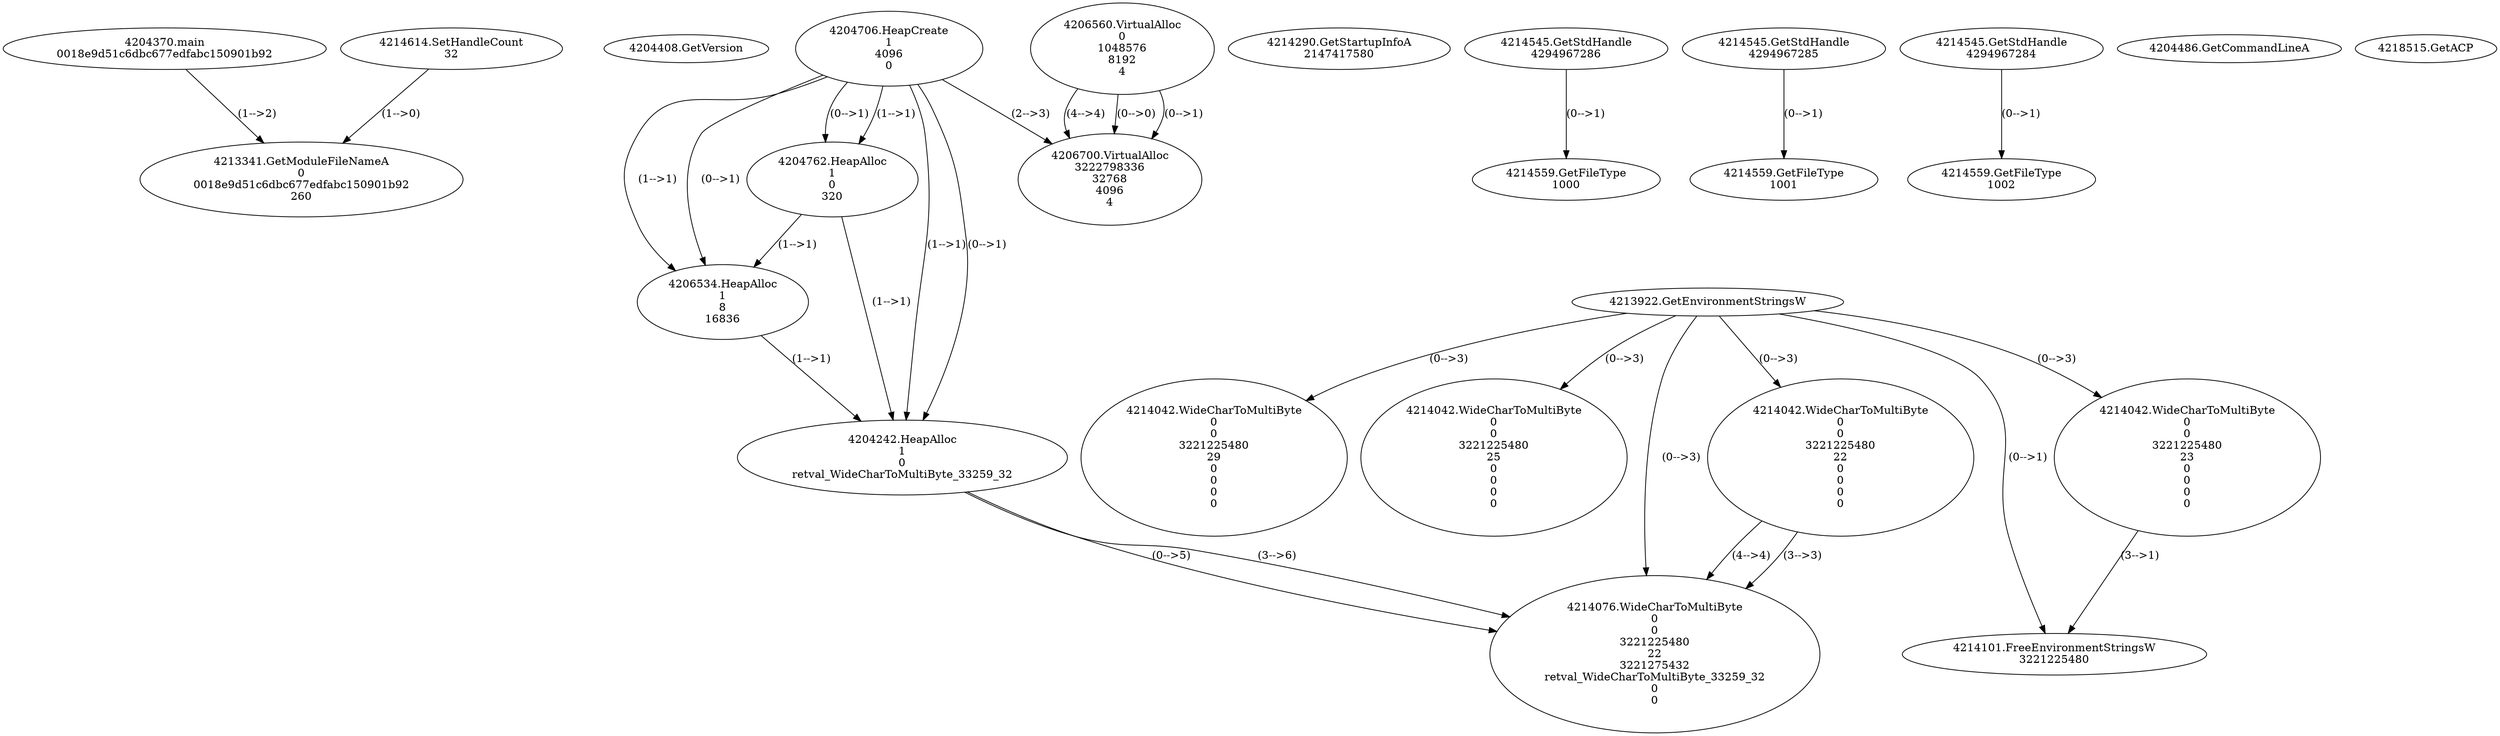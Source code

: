 // Global SCDG with merge call
digraph {
	0 [label="4204370.main
0018e9d51c6dbc677edfabc150901b92"]
	1 [label="4204408.GetVersion
"]
	2 [label="4204706.HeapCreate
1
4096
0"]
	3 [label="4204762.HeapAlloc
1
0
320"]
	2 -> 3 [label="(1-->1)"]
	2 -> 3 [label="(0-->1)"]
	4 [label="4206534.HeapAlloc
1
8
16836"]
	2 -> 4 [label="(1-->1)"]
	2 -> 4 [label="(0-->1)"]
	3 -> 4 [label="(1-->1)"]
	5 [label="4206560.VirtualAlloc
0
1048576
8192
4"]
	6 [label="4206700.VirtualAlloc
3222798336
32768
4096
4"]
	5 -> 6 [label="(0-->1)"]
	2 -> 6 [label="(2-->3)"]
	5 -> 6 [label="(4-->4)"]
	5 -> 6 [label="(0-->0)"]
	7 [label="4214290.GetStartupInfoA
2147417580"]
	8 [label="4214545.GetStdHandle
4294967286"]
	9 [label="4214559.GetFileType
1000"]
	8 -> 9 [label="(0-->1)"]
	10 [label="4214545.GetStdHandle
4294967285"]
	11 [label="4214559.GetFileType
1001"]
	10 -> 11 [label="(0-->1)"]
	12 [label="4214545.GetStdHandle
4294967284"]
	13 [label="4214559.GetFileType
1002"]
	12 -> 13 [label="(0-->1)"]
	14 [label="4214614.SetHandleCount
32"]
	15 [label="4204486.GetCommandLineA
"]
	16 [label="4213922.GetEnvironmentStringsW
"]
	17 [label="4214042.WideCharToMultiByte
0
0
3221225480
23
0
0
0
0"]
	16 -> 17 [label="(0-->3)"]
	18 [label="4214101.FreeEnvironmentStringsW
3221225480"]
	16 -> 18 [label="(0-->1)"]
	17 -> 18 [label="(3-->1)"]
	19 [label="4218515.GetACP
"]
	20 [label="4213341.GetModuleFileNameA
0
0018e9d51c6dbc677edfabc150901b92
260"]
	0 -> 20 [label="(1-->2)"]
	14 -> 20 [label="(1-->0)"]
	21 [label="4214042.WideCharToMultiByte
0
0
3221225480
22
0
0
0
0"]
	16 -> 21 [label="(0-->3)"]
	22 [label="4204242.HeapAlloc
1
0
retval_WideCharToMultiByte_33259_32"]
	2 -> 22 [label="(1-->1)"]
	2 -> 22 [label="(0-->1)"]
	3 -> 22 [label="(1-->1)"]
	4 -> 22 [label="(1-->1)"]
	23 [label="4214076.WideCharToMultiByte
0
0
3221225480
22
3221275432
retval_WideCharToMultiByte_33259_32
0
0"]
	16 -> 23 [label="(0-->3)"]
	21 -> 23 [label="(3-->3)"]
	21 -> 23 [label="(4-->4)"]
	22 -> 23 [label="(0-->5)"]
	22 -> 23 [label="(3-->6)"]
	24 [label="4214042.WideCharToMultiByte
0
0
3221225480
29
0
0
0
0"]
	16 -> 24 [label="(0-->3)"]
	25 [label="4214042.WideCharToMultiByte
0
0
3221225480
25
0
0
0
0"]
	16 -> 25 [label="(0-->3)"]
}

